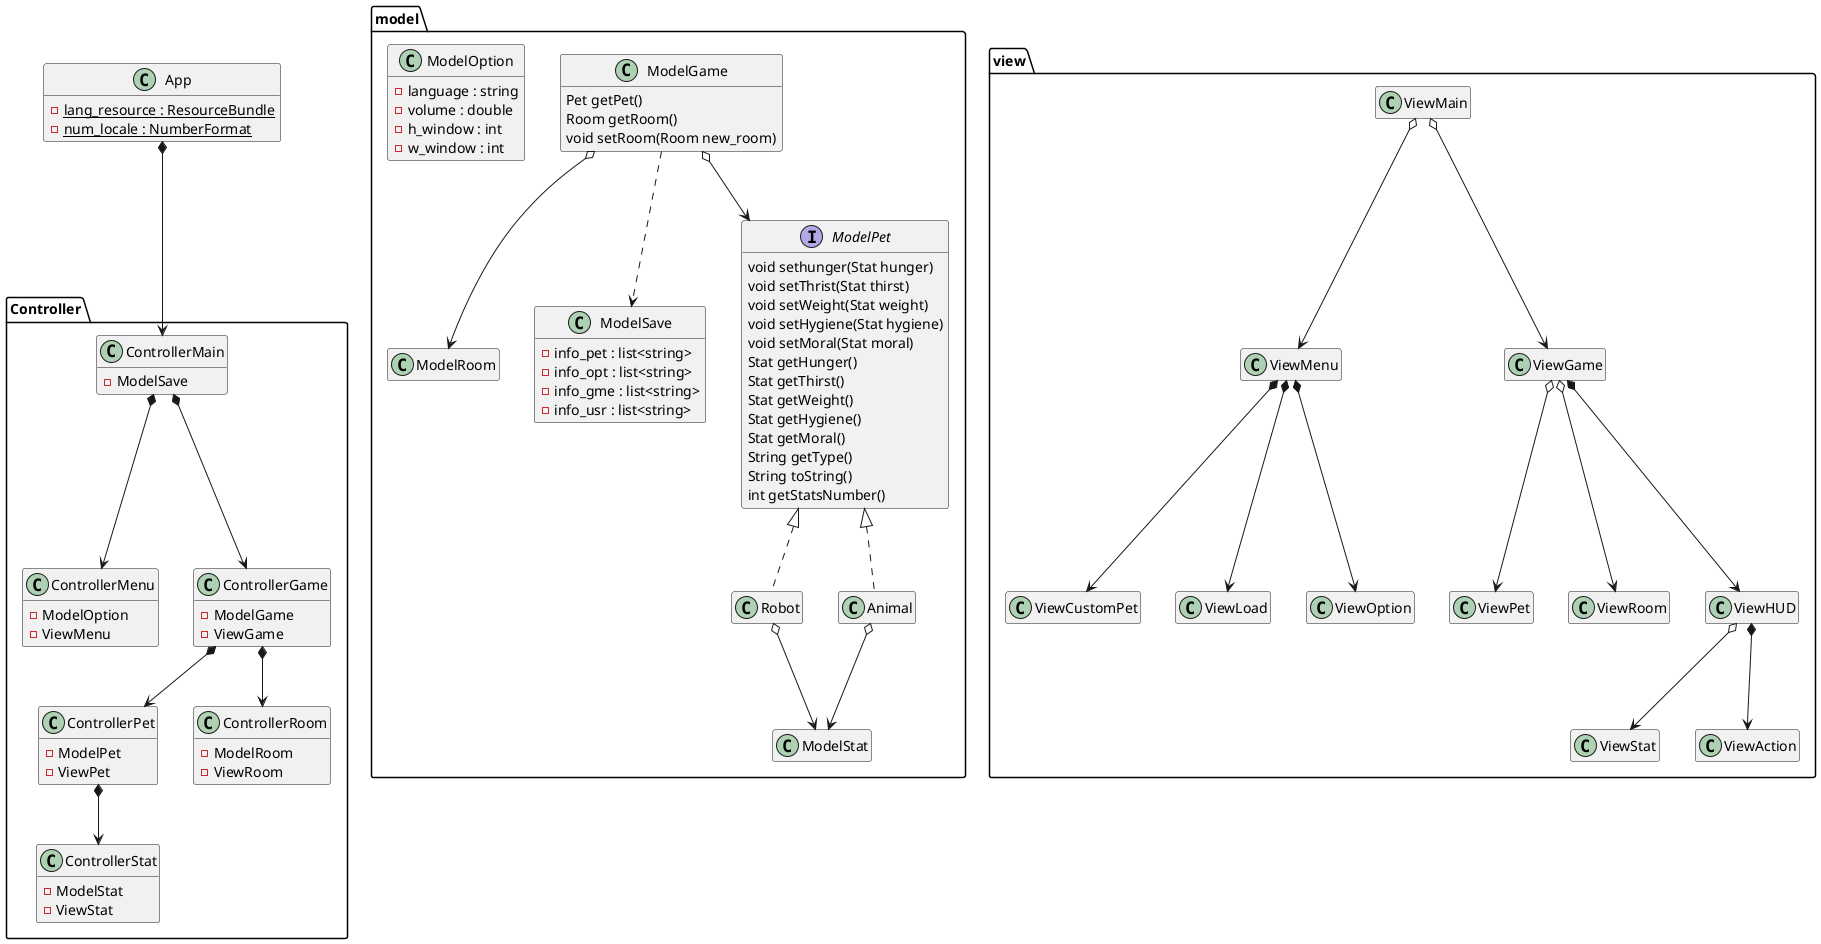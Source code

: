 @startuml

hide empty attributes
hide empty methods

class App {
	-{static}lang_resource : ResourceBundle
	-{static}num_locale : NumberFormat
}

/' plus utilisé ; mais pourrait l'être à nouveau
package lang {
	abstract class Lang {
		+ {method} {static} getLang() : Lang
		+ {method} {static} setLang( newInst : Lang )
	}
	
	class Fr
	Class En
	
	Lang <|-- Fr
	Lang <|-- En
}
'/

package model {
    class ModelRoom
    class ModelGame{
        Pet getPet()
        Room getRoom()
        void setRoom(Room new_room)
    }
    class ModelStat
    class ModelOption {
    	-language : string
	    -volume : double
	    -h_window : int
	    -w_window : int
    }
    class ModelSave {
    	-info_pet : list<string>
    	-info_opt : list<string>
    	-info_gme : list<string>
    	-info_usr : list<string>
    }
    interface ModelPet{
        void sethunger(Stat hunger)
        void setThrist(Stat thirst)
        void setWeight(Stat weight)
        void setHygiene(Stat hygiene)
        void setMoral(Stat moral)
        Stat getHunger()
        Stat getThirst()
        Stat getWeight()
        Stat getHygiene()
        Stat getMoral()
        String getType()
        String toString()
        int getStatsNumber()
    }
    class Robot
    class Animal
    
    ModelPet <|.. Robot
    ModelPet <|.. Animal
    Animal o--> ModelStat
    Robot o--> ModelStat
    ModelGame o--> ModelPet
    ModelGame o--> ModelRoom
    ModelGame ..> ModelSave
}

package view {
	class ViewMain
    class ViewPet
    class ViewRoom
    class ViewStat
    class ViewMenu
    class ViewCustomPet
    class ViewLoad
    class ViewAction
    class ViewOption
    class ViewGame
    class ViewHUD
    
    ViewMain o--> ViewGame
    ViewMain o--> ViewMenu
    ViewMenu *--> ViewOption
    ViewMenu *--> ViewCustomPet
    ViewMenu *--> ViewLoad
    ViewGame *--> ViewHUD
    ViewHUD  *--> ViewAction
    ViewHUD  o--> ViewStat
    ViewGame o--> ViewRoom
    ViewGame o--> ViewPet
}

package Controller {
    class ControllerMain {
    	-ModelSave
    }
    
    class ControllerPet {
        -ModelPet
        -ViewPet
    }
    class ControllerRoom {
        -ModelRoom
        -ViewRoom
    }
    class ControllerStat {
        -ModelStat
        -ViewStat
    }
    class ControllerMenu {
        -ModelOption
        -ViewMenu
    }
    class ControllerGame {
        -ModelGame
        -ViewGame
    }
    
    ControllerPet *--> ControllerStat
    ControllerGame *--> ControllerPet
    ControllerGame *--> ControllerRoom
    ControllerMain *--> ControllerGame 
    ControllerMain *--> ControllerMenu
    
}

App *--> ControllerMain

@enduml
